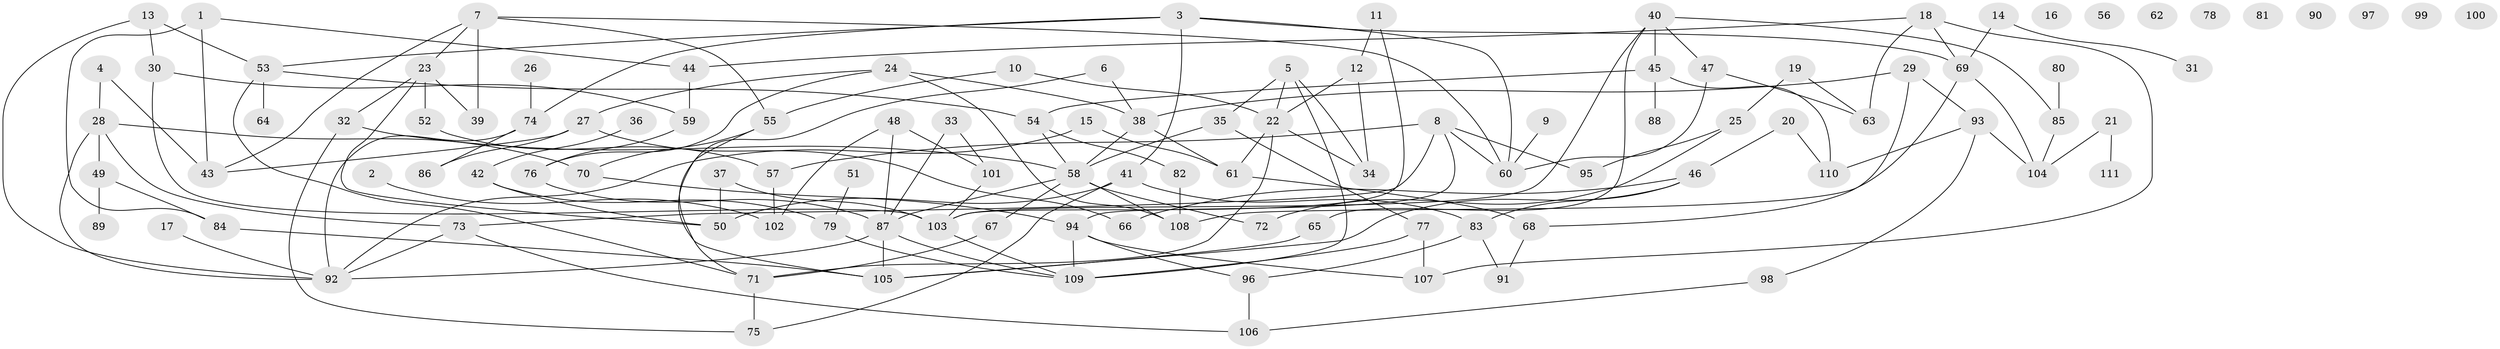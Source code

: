 // Generated by graph-tools (version 1.1) at 2025/33/03/09/25 02:33:55]
// undirected, 111 vertices, 163 edges
graph export_dot {
graph [start="1"]
  node [color=gray90,style=filled];
  1;
  2;
  3;
  4;
  5;
  6;
  7;
  8;
  9;
  10;
  11;
  12;
  13;
  14;
  15;
  16;
  17;
  18;
  19;
  20;
  21;
  22;
  23;
  24;
  25;
  26;
  27;
  28;
  29;
  30;
  31;
  32;
  33;
  34;
  35;
  36;
  37;
  38;
  39;
  40;
  41;
  42;
  43;
  44;
  45;
  46;
  47;
  48;
  49;
  50;
  51;
  52;
  53;
  54;
  55;
  56;
  57;
  58;
  59;
  60;
  61;
  62;
  63;
  64;
  65;
  66;
  67;
  68;
  69;
  70;
  71;
  72;
  73;
  74;
  75;
  76;
  77;
  78;
  79;
  80;
  81;
  82;
  83;
  84;
  85;
  86;
  87;
  88;
  89;
  90;
  91;
  92;
  93;
  94;
  95;
  96;
  97;
  98;
  99;
  100;
  101;
  102;
  103;
  104;
  105;
  106;
  107;
  108;
  109;
  110;
  111;
  1 -- 43;
  1 -- 44;
  1 -- 84;
  2 -- 102;
  3 -- 41;
  3 -- 53;
  3 -- 60;
  3 -- 69;
  3 -- 74;
  4 -- 28;
  4 -- 43;
  5 -- 22;
  5 -- 34;
  5 -- 35;
  5 -- 109;
  6 -- 38;
  6 -- 71;
  7 -- 23;
  7 -- 39;
  7 -- 43;
  7 -- 55;
  7 -- 60;
  8 -- 57;
  8 -- 60;
  8 -- 73;
  8 -- 94;
  8 -- 95;
  9 -- 60;
  10 -- 22;
  10 -- 55;
  11 -- 12;
  11 -- 103;
  12 -- 22;
  12 -- 34;
  13 -- 30;
  13 -- 53;
  13 -- 92;
  14 -- 31;
  14 -- 69;
  15 -- 61;
  15 -- 92;
  17 -- 92;
  18 -- 44;
  18 -- 63;
  18 -- 69;
  18 -- 107;
  19 -- 25;
  19 -- 63;
  20 -- 46;
  20 -- 110;
  21 -- 104;
  21 -- 111;
  22 -- 34;
  22 -- 61;
  22 -- 71;
  23 -- 32;
  23 -- 39;
  23 -- 50;
  23 -- 52;
  24 -- 27;
  24 -- 38;
  24 -- 76;
  24 -- 108;
  25 -- 72;
  25 -- 95;
  26 -- 74;
  27 -- 43;
  27 -- 66;
  27 -- 86;
  28 -- 49;
  28 -- 70;
  28 -- 73;
  28 -- 92;
  29 -- 38;
  29 -- 68;
  29 -- 93;
  30 -- 59;
  30 -- 103;
  32 -- 58;
  32 -- 75;
  33 -- 87;
  33 -- 101;
  35 -- 58;
  35 -- 77;
  36 -- 42;
  37 -- 50;
  37 -- 103;
  38 -- 58;
  38 -- 61;
  40 -- 45;
  40 -- 47;
  40 -- 65;
  40 -- 85;
  40 -- 103;
  41 -- 50;
  41 -- 75;
  41 -- 83;
  42 -- 50;
  42 -- 79;
  44 -- 59;
  45 -- 54;
  45 -- 88;
  45 -- 110;
  46 -- 66;
  46 -- 83;
  46 -- 105;
  47 -- 60;
  47 -- 63;
  48 -- 87;
  48 -- 101;
  48 -- 102;
  49 -- 84;
  49 -- 89;
  51 -- 79;
  52 -- 57;
  53 -- 54;
  53 -- 64;
  53 -- 71;
  54 -- 58;
  54 -- 82;
  55 -- 70;
  55 -- 105;
  57 -- 102;
  58 -- 67;
  58 -- 72;
  58 -- 87;
  58 -- 108;
  59 -- 76;
  61 -- 68;
  65 -- 105;
  67 -- 71;
  68 -- 91;
  69 -- 104;
  69 -- 108;
  70 -- 94;
  71 -- 75;
  73 -- 92;
  73 -- 106;
  74 -- 86;
  74 -- 92;
  76 -- 87;
  77 -- 107;
  77 -- 109;
  79 -- 109;
  80 -- 85;
  82 -- 108;
  83 -- 91;
  83 -- 96;
  84 -- 105;
  85 -- 104;
  87 -- 92;
  87 -- 105;
  87 -- 109;
  93 -- 98;
  93 -- 104;
  93 -- 110;
  94 -- 96;
  94 -- 107;
  94 -- 109;
  96 -- 106;
  98 -- 106;
  101 -- 103;
  103 -- 109;
}
